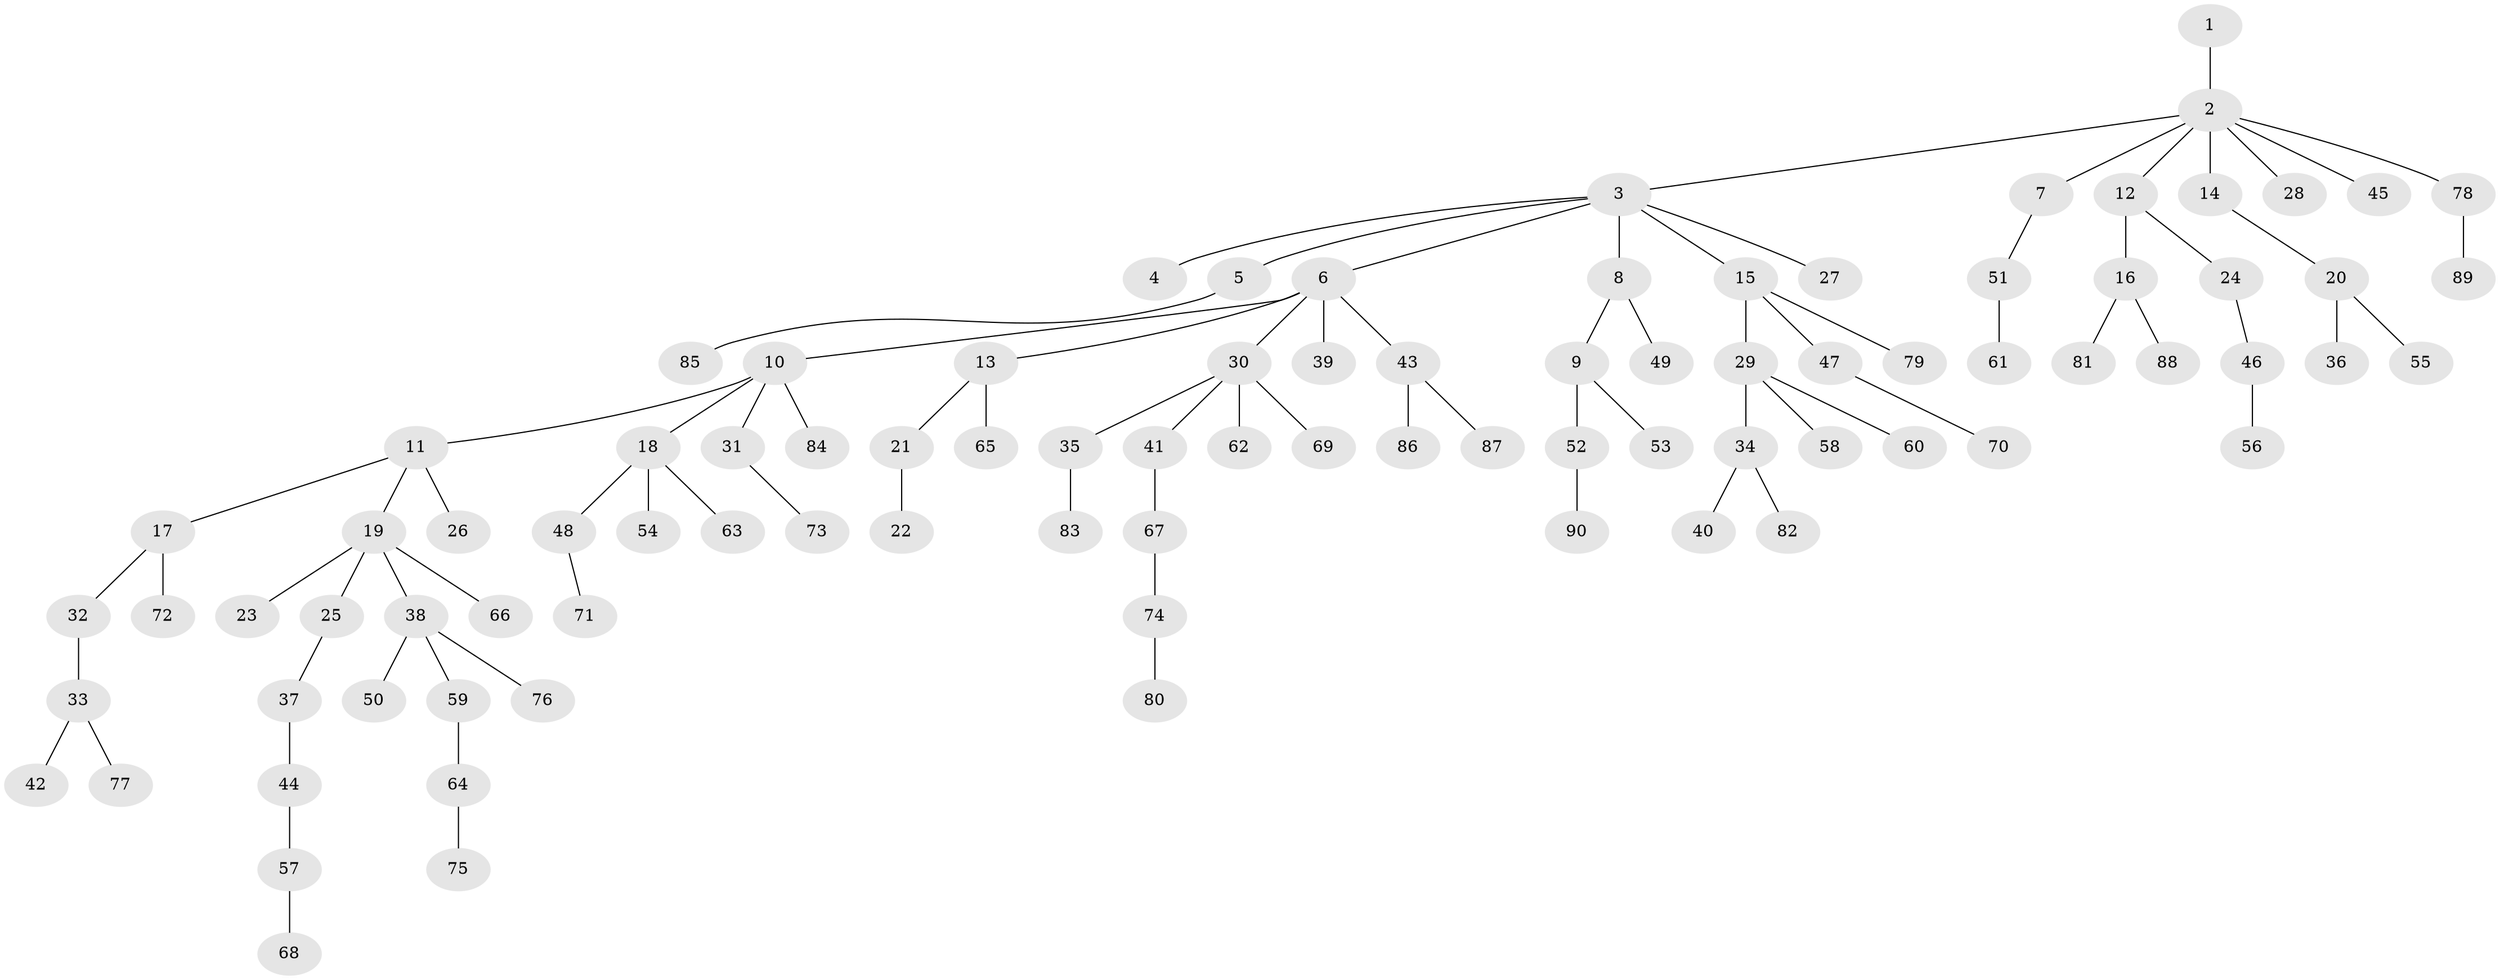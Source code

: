 // coarse degree distribution, {4: 0.06349206349206349, 2: 0.25396825396825395, 1: 0.5714285714285714, 5: 0.047619047619047616, 8: 0.015873015873015872, 11: 0.015873015873015872, 3: 0.031746031746031744}
// Generated by graph-tools (version 1.1) at 2025/56/03/04/25 21:56:29]
// undirected, 90 vertices, 89 edges
graph export_dot {
graph [start="1"]
  node [color=gray90,style=filled];
  1;
  2;
  3;
  4;
  5;
  6;
  7;
  8;
  9;
  10;
  11;
  12;
  13;
  14;
  15;
  16;
  17;
  18;
  19;
  20;
  21;
  22;
  23;
  24;
  25;
  26;
  27;
  28;
  29;
  30;
  31;
  32;
  33;
  34;
  35;
  36;
  37;
  38;
  39;
  40;
  41;
  42;
  43;
  44;
  45;
  46;
  47;
  48;
  49;
  50;
  51;
  52;
  53;
  54;
  55;
  56;
  57;
  58;
  59;
  60;
  61;
  62;
  63;
  64;
  65;
  66;
  67;
  68;
  69;
  70;
  71;
  72;
  73;
  74;
  75;
  76;
  77;
  78;
  79;
  80;
  81;
  82;
  83;
  84;
  85;
  86;
  87;
  88;
  89;
  90;
  1 -- 2;
  2 -- 3;
  2 -- 7;
  2 -- 12;
  2 -- 14;
  2 -- 28;
  2 -- 45;
  2 -- 78;
  3 -- 4;
  3 -- 5;
  3 -- 6;
  3 -- 8;
  3 -- 15;
  3 -- 27;
  5 -- 85;
  6 -- 10;
  6 -- 13;
  6 -- 30;
  6 -- 39;
  6 -- 43;
  7 -- 51;
  8 -- 9;
  8 -- 49;
  9 -- 52;
  9 -- 53;
  10 -- 11;
  10 -- 18;
  10 -- 31;
  10 -- 84;
  11 -- 17;
  11 -- 19;
  11 -- 26;
  12 -- 16;
  12 -- 24;
  13 -- 21;
  13 -- 65;
  14 -- 20;
  15 -- 29;
  15 -- 47;
  15 -- 79;
  16 -- 81;
  16 -- 88;
  17 -- 32;
  17 -- 72;
  18 -- 48;
  18 -- 54;
  18 -- 63;
  19 -- 23;
  19 -- 25;
  19 -- 38;
  19 -- 66;
  20 -- 36;
  20 -- 55;
  21 -- 22;
  24 -- 46;
  25 -- 37;
  29 -- 34;
  29 -- 58;
  29 -- 60;
  30 -- 35;
  30 -- 41;
  30 -- 62;
  30 -- 69;
  31 -- 73;
  32 -- 33;
  33 -- 42;
  33 -- 77;
  34 -- 40;
  34 -- 82;
  35 -- 83;
  37 -- 44;
  38 -- 50;
  38 -- 59;
  38 -- 76;
  41 -- 67;
  43 -- 86;
  43 -- 87;
  44 -- 57;
  46 -- 56;
  47 -- 70;
  48 -- 71;
  51 -- 61;
  52 -- 90;
  57 -- 68;
  59 -- 64;
  64 -- 75;
  67 -- 74;
  74 -- 80;
  78 -- 89;
}
